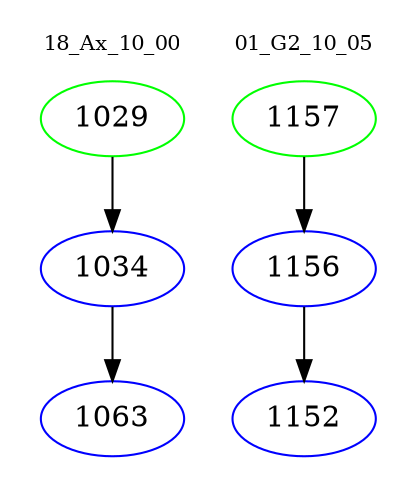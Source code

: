 digraph{
subgraph cluster_0 {
color = white
label = "18_Ax_10_00";
fontsize=10;
T0_1029 [label="1029", color="green"]
T0_1029 -> T0_1034 [color="black"]
T0_1034 [label="1034", color="blue"]
T0_1034 -> T0_1063 [color="black"]
T0_1063 [label="1063", color="blue"]
}
subgraph cluster_1 {
color = white
label = "01_G2_10_05";
fontsize=10;
T1_1157 [label="1157", color="green"]
T1_1157 -> T1_1156 [color="black"]
T1_1156 [label="1156", color="blue"]
T1_1156 -> T1_1152 [color="black"]
T1_1152 [label="1152", color="blue"]
}
}
